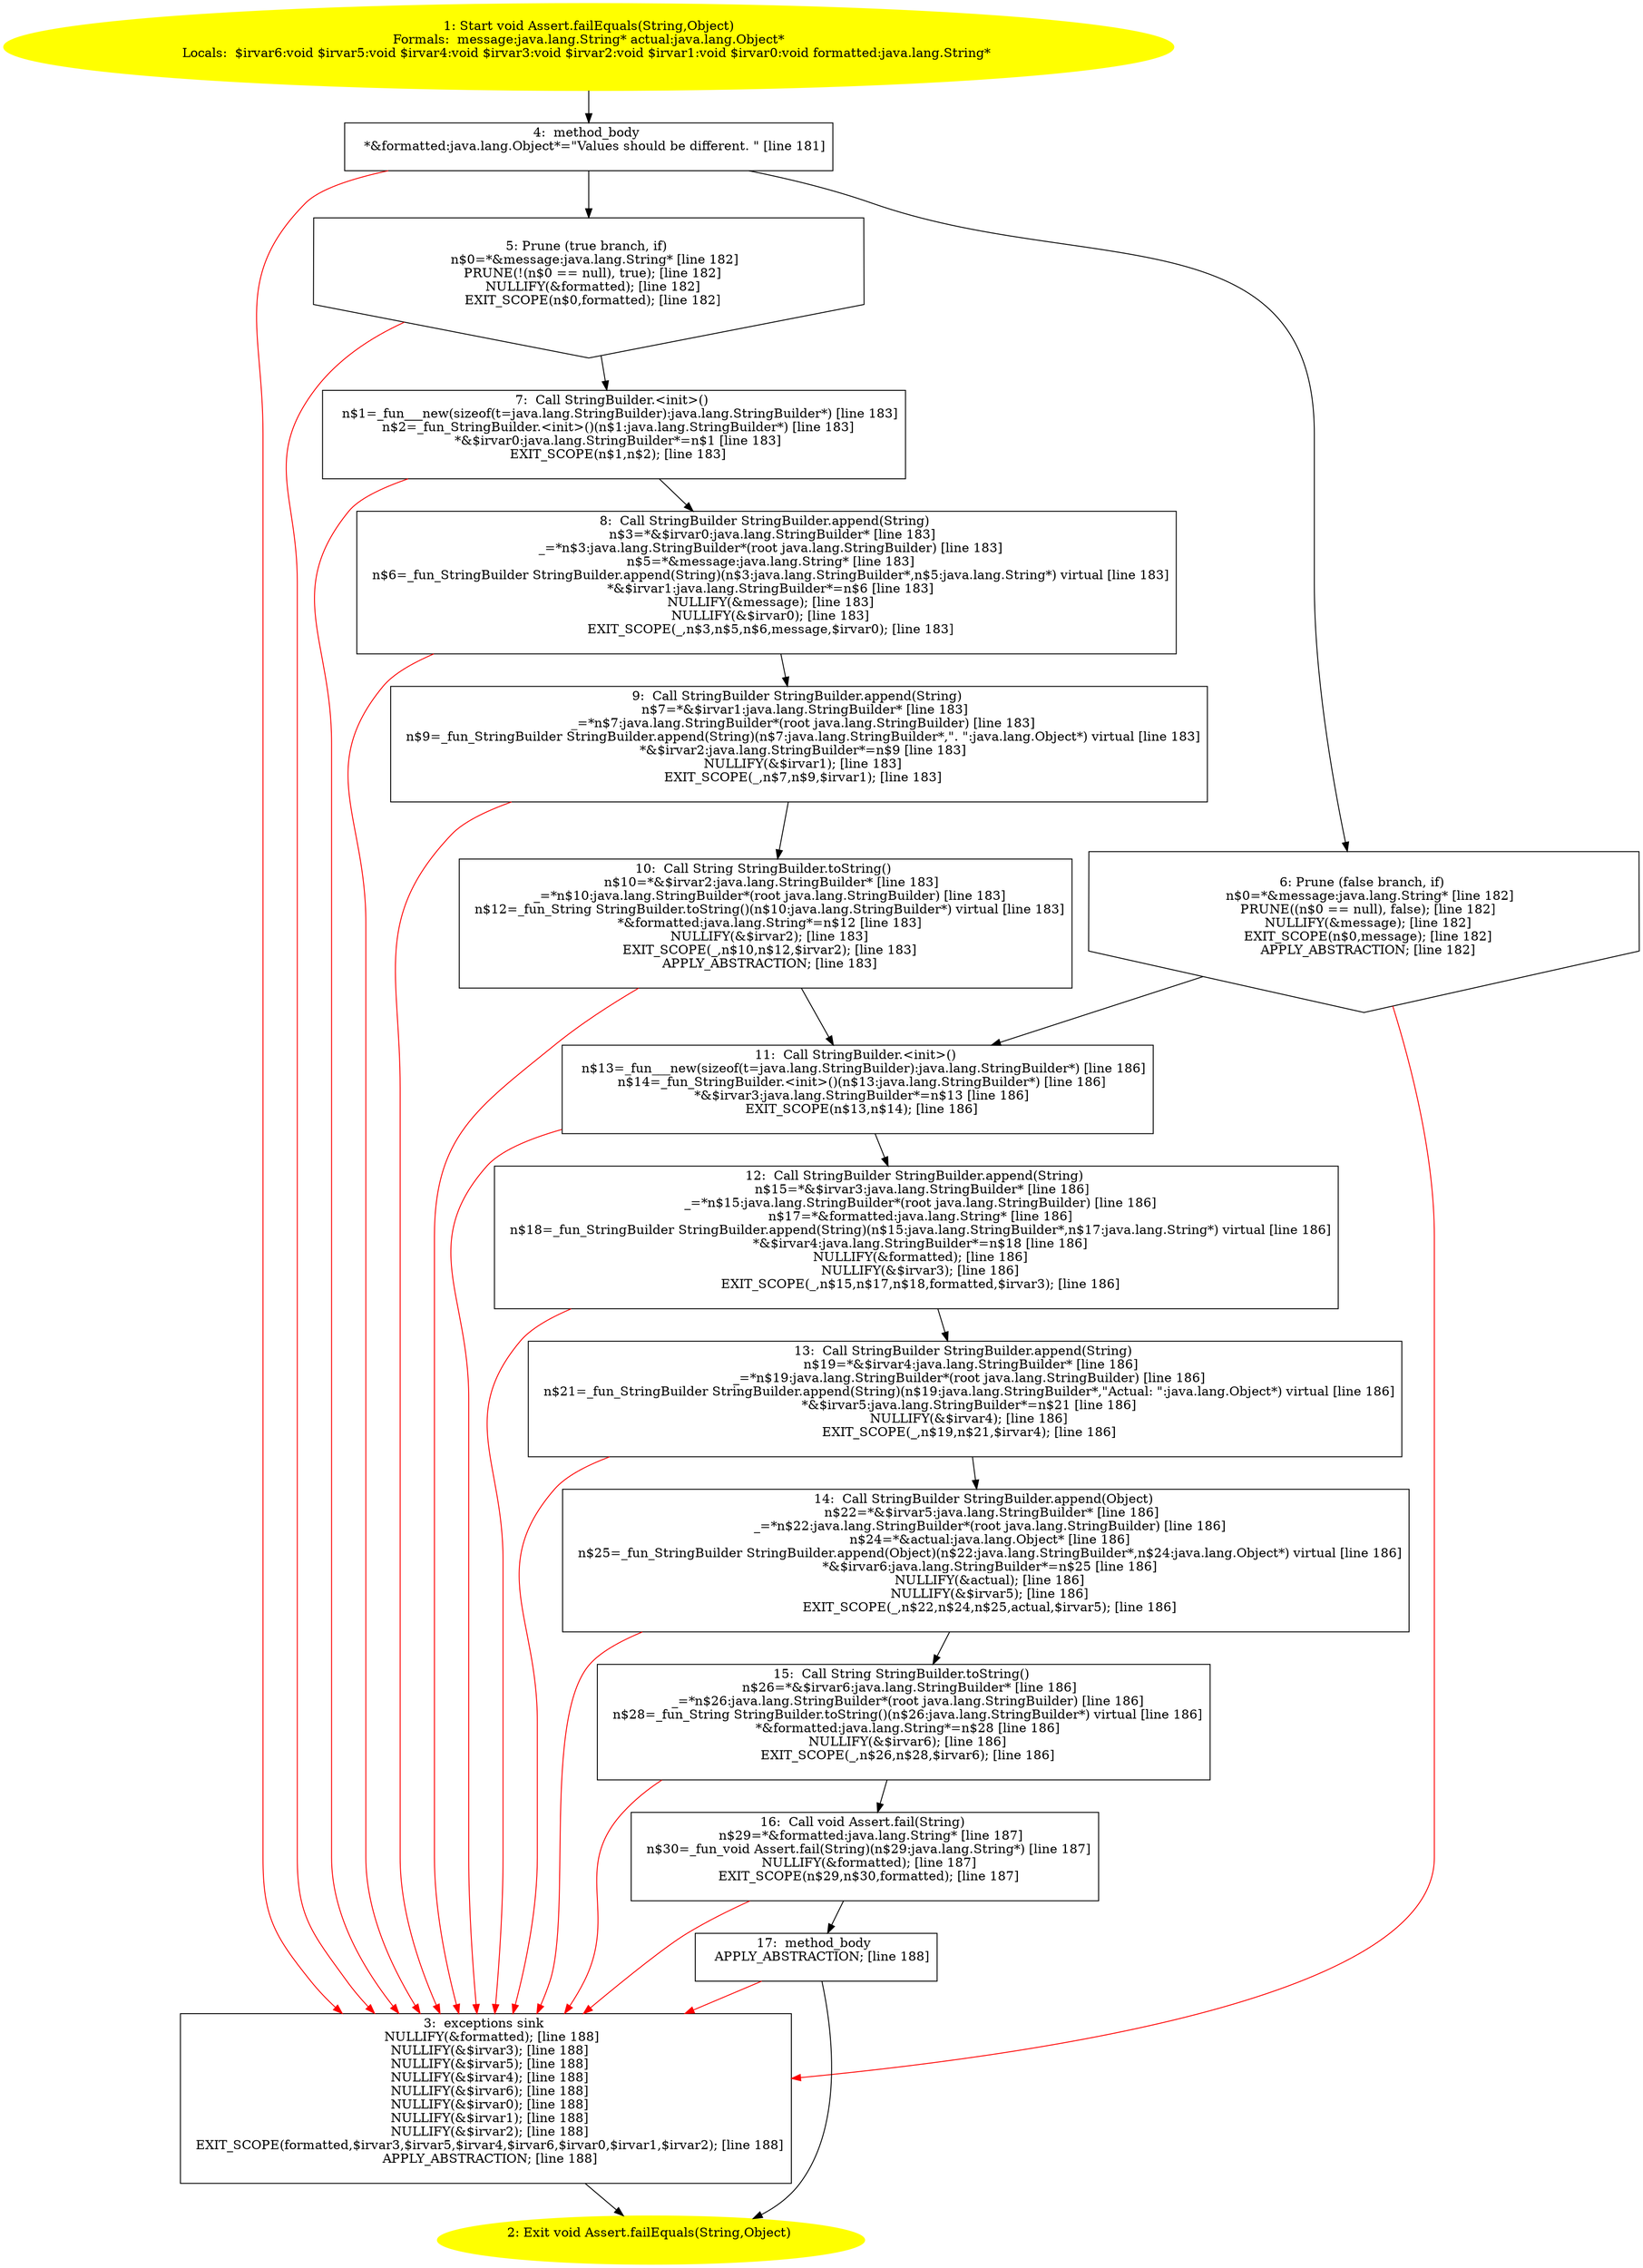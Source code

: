 /* @generated */
digraph cfg {
"org.junit.Assert.failEquals(java.lang.String,java.lang.Object):void.115ee3f721f5bf0d8fceb090b23a37cf_1" [label="1: Start void Assert.failEquals(String,Object)\nFormals:  message:java.lang.String* actual:java.lang.Object*\nLocals:  $irvar6:void $irvar5:void $irvar4:void $irvar3:void $irvar2:void $irvar1:void $irvar0:void formatted:java.lang.String* \n  " color=yellow style=filled]
	

	 "org.junit.Assert.failEquals(java.lang.String,java.lang.Object):void.115ee3f721f5bf0d8fceb090b23a37cf_1" -> "org.junit.Assert.failEquals(java.lang.String,java.lang.Object):void.115ee3f721f5bf0d8fceb090b23a37cf_4" ;
"org.junit.Assert.failEquals(java.lang.String,java.lang.Object):void.115ee3f721f5bf0d8fceb090b23a37cf_2" [label="2: Exit void Assert.failEquals(String,Object) \n  " color=yellow style=filled]
	

"org.junit.Assert.failEquals(java.lang.String,java.lang.Object):void.115ee3f721f5bf0d8fceb090b23a37cf_3" [label="3:  exceptions sink \n   NULLIFY(&formatted); [line 188]\n  NULLIFY(&$irvar3); [line 188]\n  NULLIFY(&$irvar5); [line 188]\n  NULLIFY(&$irvar4); [line 188]\n  NULLIFY(&$irvar6); [line 188]\n  NULLIFY(&$irvar0); [line 188]\n  NULLIFY(&$irvar1); [line 188]\n  NULLIFY(&$irvar2); [line 188]\n  EXIT_SCOPE(formatted,$irvar3,$irvar5,$irvar4,$irvar6,$irvar0,$irvar1,$irvar2); [line 188]\n  APPLY_ABSTRACTION; [line 188]\n " shape="box"]
	

	 "org.junit.Assert.failEquals(java.lang.String,java.lang.Object):void.115ee3f721f5bf0d8fceb090b23a37cf_3" -> "org.junit.Assert.failEquals(java.lang.String,java.lang.Object):void.115ee3f721f5bf0d8fceb090b23a37cf_2" ;
"org.junit.Assert.failEquals(java.lang.String,java.lang.Object):void.115ee3f721f5bf0d8fceb090b23a37cf_4" [label="4:  method_body \n   *&formatted:java.lang.Object*=\"Values should be different. \" [line 181]\n " shape="box"]
	

	 "org.junit.Assert.failEquals(java.lang.String,java.lang.Object):void.115ee3f721f5bf0d8fceb090b23a37cf_4" -> "org.junit.Assert.failEquals(java.lang.String,java.lang.Object):void.115ee3f721f5bf0d8fceb090b23a37cf_5" ;
	 "org.junit.Assert.failEquals(java.lang.String,java.lang.Object):void.115ee3f721f5bf0d8fceb090b23a37cf_4" -> "org.junit.Assert.failEquals(java.lang.String,java.lang.Object):void.115ee3f721f5bf0d8fceb090b23a37cf_6" ;
	 "org.junit.Assert.failEquals(java.lang.String,java.lang.Object):void.115ee3f721f5bf0d8fceb090b23a37cf_4" -> "org.junit.Assert.failEquals(java.lang.String,java.lang.Object):void.115ee3f721f5bf0d8fceb090b23a37cf_3" [color="red" ];
"org.junit.Assert.failEquals(java.lang.String,java.lang.Object):void.115ee3f721f5bf0d8fceb090b23a37cf_5" [label="5: Prune (true branch, if) \n   n$0=*&message:java.lang.String* [line 182]\n  PRUNE(!(n$0 == null), true); [line 182]\n  NULLIFY(&formatted); [line 182]\n  EXIT_SCOPE(n$0,formatted); [line 182]\n " shape="invhouse"]
	

	 "org.junit.Assert.failEquals(java.lang.String,java.lang.Object):void.115ee3f721f5bf0d8fceb090b23a37cf_5" -> "org.junit.Assert.failEquals(java.lang.String,java.lang.Object):void.115ee3f721f5bf0d8fceb090b23a37cf_7" ;
	 "org.junit.Assert.failEquals(java.lang.String,java.lang.Object):void.115ee3f721f5bf0d8fceb090b23a37cf_5" -> "org.junit.Assert.failEquals(java.lang.String,java.lang.Object):void.115ee3f721f5bf0d8fceb090b23a37cf_3" [color="red" ];
"org.junit.Assert.failEquals(java.lang.String,java.lang.Object):void.115ee3f721f5bf0d8fceb090b23a37cf_6" [label="6: Prune (false branch, if) \n   n$0=*&message:java.lang.String* [line 182]\n  PRUNE((n$0 == null), false); [line 182]\n  NULLIFY(&message); [line 182]\n  EXIT_SCOPE(n$0,message); [line 182]\n  APPLY_ABSTRACTION; [line 182]\n " shape="invhouse"]
	

	 "org.junit.Assert.failEquals(java.lang.String,java.lang.Object):void.115ee3f721f5bf0d8fceb090b23a37cf_6" -> "org.junit.Assert.failEquals(java.lang.String,java.lang.Object):void.115ee3f721f5bf0d8fceb090b23a37cf_11" ;
	 "org.junit.Assert.failEquals(java.lang.String,java.lang.Object):void.115ee3f721f5bf0d8fceb090b23a37cf_6" -> "org.junit.Assert.failEquals(java.lang.String,java.lang.Object):void.115ee3f721f5bf0d8fceb090b23a37cf_3" [color="red" ];
"org.junit.Assert.failEquals(java.lang.String,java.lang.Object):void.115ee3f721f5bf0d8fceb090b23a37cf_7" [label="7:  Call StringBuilder.<init>() \n   n$1=_fun___new(sizeof(t=java.lang.StringBuilder):java.lang.StringBuilder*) [line 183]\n  n$2=_fun_StringBuilder.<init>()(n$1:java.lang.StringBuilder*) [line 183]\n  *&$irvar0:java.lang.StringBuilder*=n$1 [line 183]\n  EXIT_SCOPE(n$1,n$2); [line 183]\n " shape="box"]
	

	 "org.junit.Assert.failEquals(java.lang.String,java.lang.Object):void.115ee3f721f5bf0d8fceb090b23a37cf_7" -> "org.junit.Assert.failEquals(java.lang.String,java.lang.Object):void.115ee3f721f5bf0d8fceb090b23a37cf_8" ;
	 "org.junit.Assert.failEquals(java.lang.String,java.lang.Object):void.115ee3f721f5bf0d8fceb090b23a37cf_7" -> "org.junit.Assert.failEquals(java.lang.String,java.lang.Object):void.115ee3f721f5bf0d8fceb090b23a37cf_3" [color="red" ];
"org.junit.Assert.failEquals(java.lang.String,java.lang.Object):void.115ee3f721f5bf0d8fceb090b23a37cf_8" [label="8:  Call StringBuilder StringBuilder.append(String) \n   n$3=*&$irvar0:java.lang.StringBuilder* [line 183]\n  _=*n$3:java.lang.StringBuilder*(root java.lang.StringBuilder) [line 183]\n  n$5=*&message:java.lang.String* [line 183]\n  n$6=_fun_StringBuilder StringBuilder.append(String)(n$3:java.lang.StringBuilder*,n$5:java.lang.String*) virtual [line 183]\n  *&$irvar1:java.lang.StringBuilder*=n$6 [line 183]\n  NULLIFY(&message); [line 183]\n  NULLIFY(&$irvar0); [line 183]\n  EXIT_SCOPE(_,n$3,n$5,n$6,message,$irvar0); [line 183]\n " shape="box"]
	

	 "org.junit.Assert.failEquals(java.lang.String,java.lang.Object):void.115ee3f721f5bf0d8fceb090b23a37cf_8" -> "org.junit.Assert.failEquals(java.lang.String,java.lang.Object):void.115ee3f721f5bf0d8fceb090b23a37cf_9" ;
	 "org.junit.Assert.failEquals(java.lang.String,java.lang.Object):void.115ee3f721f5bf0d8fceb090b23a37cf_8" -> "org.junit.Assert.failEquals(java.lang.String,java.lang.Object):void.115ee3f721f5bf0d8fceb090b23a37cf_3" [color="red" ];
"org.junit.Assert.failEquals(java.lang.String,java.lang.Object):void.115ee3f721f5bf0d8fceb090b23a37cf_9" [label="9:  Call StringBuilder StringBuilder.append(String) \n   n$7=*&$irvar1:java.lang.StringBuilder* [line 183]\n  _=*n$7:java.lang.StringBuilder*(root java.lang.StringBuilder) [line 183]\n  n$9=_fun_StringBuilder StringBuilder.append(String)(n$7:java.lang.StringBuilder*,\". \":java.lang.Object*) virtual [line 183]\n  *&$irvar2:java.lang.StringBuilder*=n$9 [line 183]\n  NULLIFY(&$irvar1); [line 183]\n  EXIT_SCOPE(_,n$7,n$9,$irvar1); [line 183]\n " shape="box"]
	

	 "org.junit.Assert.failEquals(java.lang.String,java.lang.Object):void.115ee3f721f5bf0d8fceb090b23a37cf_9" -> "org.junit.Assert.failEquals(java.lang.String,java.lang.Object):void.115ee3f721f5bf0d8fceb090b23a37cf_10" ;
	 "org.junit.Assert.failEquals(java.lang.String,java.lang.Object):void.115ee3f721f5bf0d8fceb090b23a37cf_9" -> "org.junit.Assert.failEquals(java.lang.String,java.lang.Object):void.115ee3f721f5bf0d8fceb090b23a37cf_3" [color="red" ];
"org.junit.Assert.failEquals(java.lang.String,java.lang.Object):void.115ee3f721f5bf0d8fceb090b23a37cf_10" [label="10:  Call String StringBuilder.toString() \n   n$10=*&$irvar2:java.lang.StringBuilder* [line 183]\n  _=*n$10:java.lang.StringBuilder*(root java.lang.StringBuilder) [line 183]\n  n$12=_fun_String StringBuilder.toString()(n$10:java.lang.StringBuilder*) virtual [line 183]\n  *&formatted:java.lang.String*=n$12 [line 183]\n  NULLIFY(&$irvar2); [line 183]\n  EXIT_SCOPE(_,n$10,n$12,$irvar2); [line 183]\n  APPLY_ABSTRACTION; [line 183]\n " shape="box"]
	

	 "org.junit.Assert.failEquals(java.lang.String,java.lang.Object):void.115ee3f721f5bf0d8fceb090b23a37cf_10" -> "org.junit.Assert.failEquals(java.lang.String,java.lang.Object):void.115ee3f721f5bf0d8fceb090b23a37cf_11" ;
	 "org.junit.Assert.failEquals(java.lang.String,java.lang.Object):void.115ee3f721f5bf0d8fceb090b23a37cf_10" -> "org.junit.Assert.failEquals(java.lang.String,java.lang.Object):void.115ee3f721f5bf0d8fceb090b23a37cf_3" [color="red" ];
"org.junit.Assert.failEquals(java.lang.String,java.lang.Object):void.115ee3f721f5bf0d8fceb090b23a37cf_11" [label="11:  Call StringBuilder.<init>() \n   n$13=_fun___new(sizeof(t=java.lang.StringBuilder):java.lang.StringBuilder*) [line 186]\n  n$14=_fun_StringBuilder.<init>()(n$13:java.lang.StringBuilder*) [line 186]\n  *&$irvar3:java.lang.StringBuilder*=n$13 [line 186]\n  EXIT_SCOPE(n$13,n$14); [line 186]\n " shape="box"]
	

	 "org.junit.Assert.failEquals(java.lang.String,java.lang.Object):void.115ee3f721f5bf0d8fceb090b23a37cf_11" -> "org.junit.Assert.failEquals(java.lang.String,java.lang.Object):void.115ee3f721f5bf0d8fceb090b23a37cf_12" ;
	 "org.junit.Assert.failEquals(java.lang.String,java.lang.Object):void.115ee3f721f5bf0d8fceb090b23a37cf_11" -> "org.junit.Assert.failEquals(java.lang.String,java.lang.Object):void.115ee3f721f5bf0d8fceb090b23a37cf_3" [color="red" ];
"org.junit.Assert.failEquals(java.lang.String,java.lang.Object):void.115ee3f721f5bf0d8fceb090b23a37cf_12" [label="12:  Call StringBuilder StringBuilder.append(String) \n   n$15=*&$irvar3:java.lang.StringBuilder* [line 186]\n  _=*n$15:java.lang.StringBuilder*(root java.lang.StringBuilder) [line 186]\n  n$17=*&formatted:java.lang.String* [line 186]\n  n$18=_fun_StringBuilder StringBuilder.append(String)(n$15:java.lang.StringBuilder*,n$17:java.lang.String*) virtual [line 186]\n  *&$irvar4:java.lang.StringBuilder*=n$18 [line 186]\n  NULLIFY(&formatted); [line 186]\n  NULLIFY(&$irvar3); [line 186]\n  EXIT_SCOPE(_,n$15,n$17,n$18,formatted,$irvar3); [line 186]\n " shape="box"]
	

	 "org.junit.Assert.failEquals(java.lang.String,java.lang.Object):void.115ee3f721f5bf0d8fceb090b23a37cf_12" -> "org.junit.Assert.failEquals(java.lang.String,java.lang.Object):void.115ee3f721f5bf0d8fceb090b23a37cf_13" ;
	 "org.junit.Assert.failEquals(java.lang.String,java.lang.Object):void.115ee3f721f5bf0d8fceb090b23a37cf_12" -> "org.junit.Assert.failEquals(java.lang.String,java.lang.Object):void.115ee3f721f5bf0d8fceb090b23a37cf_3" [color="red" ];
"org.junit.Assert.failEquals(java.lang.String,java.lang.Object):void.115ee3f721f5bf0d8fceb090b23a37cf_13" [label="13:  Call StringBuilder StringBuilder.append(String) \n   n$19=*&$irvar4:java.lang.StringBuilder* [line 186]\n  _=*n$19:java.lang.StringBuilder*(root java.lang.StringBuilder) [line 186]\n  n$21=_fun_StringBuilder StringBuilder.append(String)(n$19:java.lang.StringBuilder*,\"Actual: \":java.lang.Object*) virtual [line 186]\n  *&$irvar5:java.lang.StringBuilder*=n$21 [line 186]\n  NULLIFY(&$irvar4); [line 186]\n  EXIT_SCOPE(_,n$19,n$21,$irvar4); [line 186]\n " shape="box"]
	

	 "org.junit.Assert.failEquals(java.lang.String,java.lang.Object):void.115ee3f721f5bf0d8fceb090b23a37cf_13" -> "org.junit.Assert.failEquals(java.lang.String,java.lang.Object):void.115ee3f721f5bf0d8fceb090b23a37cf_14" ;
	 "org.junit.Assert.failEquals(java.lang.String,java.lang.Object):void.115ee3f721f5bf0d8fceb090b23a37cf_13" -> "org.junit.Assert.failEquals(java.lang.String,java.lang.Object):void.115ee3f721f5bf0d8fceb090b23a37cf_3" [color="red" ];
"org.junit.Assert.failEquals(java.lang.String,java.lang.Object):void.115ee3f721f5bf0d8fceb090b23a37cf_14" [label="14:  Call StringBuilder StringBuilder.append(Object) \n   n$22=*&$irvar5:java.lang.StringBuilder* [line 186]\n  _=*n$22:java.lang.StringBuilder*(root java.lang.StringBuilder) [line 186]\n  n$24=*&actual:java.lang.Object* [line 186]\n  n$25=_fun_StringBuilder StringBuilder.append(Object)(n$22:java.lang.StringBuilder*,n$24:java.lang.Object*) virtual [line 186]\n  *&$irvar6:java.lang.StringBuilder*=n$25 [line 186]\n  NULLIFY(&actual); [line 186]\n  NULLIFY(&$irvar5); [line 186]\n  EXIT_SCOPE(_,n$22,n$24,n$25,actual,$irvar5); [line 186]\n " shape="box"]
	

	 "org.junit.Assert.failEquals(java.lang.String,java.lang.Object):void.115ee3f721f5bf0d8fceb090b23a37cf_14" -> "org.junit.Assert.failEquals(java.lang.String,java.lang.Object):void.115ee3f721f5bf0d8fceb090b23a37cf_15" ;
	 "org.junit.Assert.failEquals(java.lang.String,java.lang.Object):void.115ee3f721f5bf0d8fceb090b23a37cf_14" -> "org.junit.Assert.failEquals(java.lang.String,java.lang.Object):void.115ee3f721f5bf0d8fceb090b23a37cf_3" [color="red" ];
"org.junit.Assert.failEquals(java.lang.String,java.lang.Object):void.115ee3f721f5bf0d8fceb090b23a37cf_15" [label="15:  Call String StringBuilder.toString() \n   n$26=*&$irvar6:java.lang.StringBuilder* [line 186]\n  _=*n$26:java.lang.StringBuilder*(root java.lang.StringBuilder) [line 186]\n  n$28=_fun_String StringBuilder.toString()(n$26:java.lang.StringBuilder*) virtual [line 186]\n  *&formatted:java.lang.String*=n$28 [line 186]\n  NULLIFY(&$irvar6); [line 186]\n  EXIT_SCOPE(_,n$26,n$28,$irvar6); [line 186]\n " shape="box"]
	

	 "org.junit.Assert.failEquals(java.lang.String,java.lang.Object):void.115ee3f721f5bf0d8fceb090b23a37cf_15" -> "org.junit.Assert.failEquals(java.lang.String,java.lang.Object):void.115ee3f721f5bf0d8fceb090b23a37cf_16" ;
	 "org.junit.Assert.failEquals(java.lang.String,java.lang.Object):void.115ee3f721f5bf0d8fceb090b23a37cf_15" -> "org.junit.Assert.failEquals(java.lang.String,java.lang.Object):void.115ee3f721f5bf0d8fceb090b23a37cf_3" [color="red" ];
"org.junit.Assert.failEquals(java.lang.String,java.lang.Object):void.115ee3f721f5bf0d8fceb090b23a37cf_16" [label="16:  Call void Assert.fail(String) \n   n$29=*&formatted:java.lang.String* [line 187]\n  n$30=_fun_void Assert.fail(String)(n$29:java.lang.String*) [line 187]\n  NULLIFY(&formatted); [line 187]\n  EXIT_SCOPE(n$29,n$30,formatted); [line 187]\n " shape="box"]
	

	 "org.junit.Assert.failEquals(java.lang.String,java.lang.Object):void.115ee3f721f5bf0d8fceb090b23a37cf_16" -> "org.junit.Assert.failEquals(java.lang.String,java.lang.Object):void.115ee3f721f5bf0d8fceb090b23a37cf_17" ;
	 "org.junit.Assert.failEquals(java.lang.String,java.lang.Object):void.115ee3f721f5bf0d8fceb090b23a37cf_16" -> "org.junit.Assert.failEquals(java.lang.String,java.lang.Object):void.115ee3f721f5bf0d8fceb090b23a37cf_3" [color="red" ];
"org.junit.Assert.failEquals(java.lang.String,java.lang.Object):void.115ee3f721f5bf0d8fceb090b23a37cf_17" [label="17:  method_body \n   APPLY_ABSTRACTION; [line 188]\n " shape="box"]
	

	 "org.junit.Assert.failEquals(java.lang.String,java.lang.Object):void.115ee3f721f5bf0d8fceb090b23a37cf_17" -> "org.junit.Assert.failEquals(java.lang.String,java.lang.Object):void.115ee3f721f5bf0d8fceb090b23a37cf_2" ;
	 "org.junit.Assert.failEquals(java.lang.String,java.lang.Object):void.115ee3f721f5bf0d8fceb090b23a37cf_17" -> "org.junit.Assert.failEquals(java.lang.String,java.lang.Object):void.115ee3f721f5bf0d8fceb090b23a37cf_3" [color="red" ];
}
